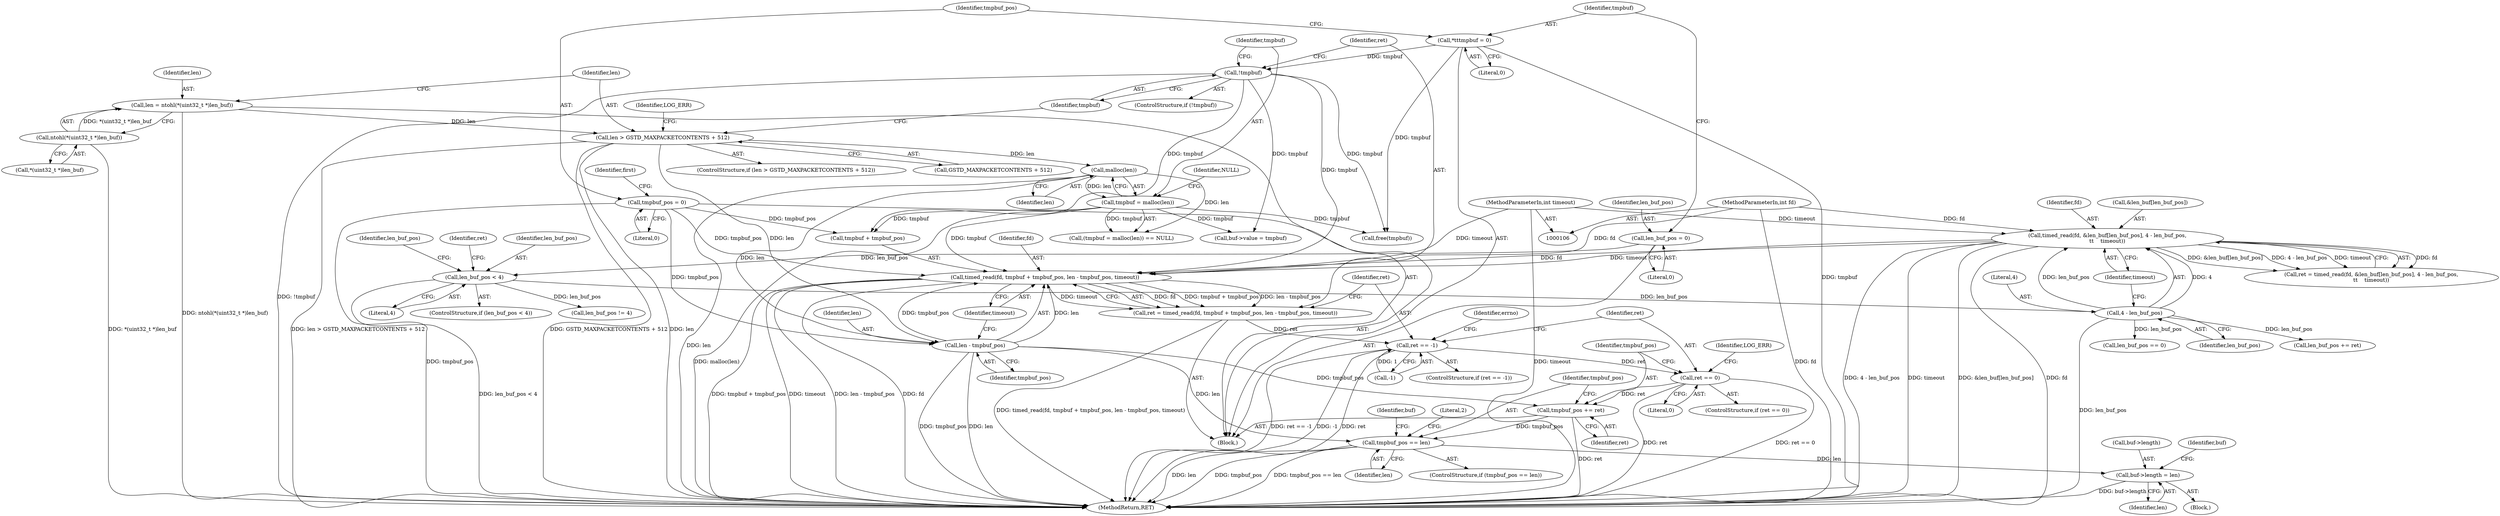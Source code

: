 digraph "0_knc_f237f3e09ecbaf59c897f5046538a7b1a3fa40c1_0@API" {
"1000245" [label="(Call,timed_read(fd, tmpbuf + tmpbuf_pos, len - tmpbuf_pos, timeout))"];
"1000146" [label="(Call,timed_read(fd, &len_buf[len_buf_pos], 4 - len_buf_pos,\n\t\t    timeout))"];
"1000107" [label="(MethodParameterIn,int fd)"];
"1000152" [label="(Call,4 - len_buf_pos)"];
"1000140" [label="(Call,len_buf_pos < 4)"];
"1000119" [label="(Call,len_buf_pos = 0)"];
"1000109" [label="(MethodParameterIn,int timeout)"];
"1000226" [label="(Call,!tmpbuf)"];
"1000123" [label="(Call,*\t\ttmpbuf = 0)"];
"1000231" [label="(Call,tmpbuf = malloc(len))"];
"1000233" [label="(Call,malloc(len))"];
"1000213" [label="(Call,len > GSTD_MAXPACKETCONTENTS + 512)"];
"1000205" [label="(Call,len = ntohl(*(uint32_t *)len_buf))"];
"1000207" [label="(Call,ntohl(*(uint32_t *)len_buf))"];
"1000127" [label="(Call,tmpbuf_pos = 0)"];
"1000250" [label="(Call,len - tmpbuf_pos)"];
"1000243" [label="(Call,ret = timed_read(fd, tmpbuf + tmpbuf_pos, len - tmpbuf_pos, timeout))"];
"1000255" [label="(Call,ret == -1)"];
"1000279" [label="(Call,ret == 0)"];
"1000289" [label="(Call,tmpbuf_pos += ret)"];
"1000293" [label="(Call,tmpbuf_pos == len)"];
"1000297" [label="(Call,buf->length = len)"];
"1000146" [label="(Call,timed_read(fd, &len_buf[len_buf_pos], 4 - len_buf_pos,\n\t\t    timeout))"];
"1000145" [label="(Identifier,ret)"];
"1000186" [label="(Call,len_buf_pos == 0)"];
"1000330" [label="(Call,free(tmpbuf))"];
"1000234" [label="(Identifier,len)"];
"1000295" [label="(Identifier,len)"];
"1000294" [label="(Identifier,tmpbuf_pos)"];
"1000281" [label="(Literal,0)"];
"1000255" [label="(Call,ret == -1)"];
"1000225" [label="(ControlStructure,if (!tmpbuf))"];
"1000263" [label="(Identifier,errno)"];
"1000254" [label="(ControlStructure,if (ret == -1))"];
"1000213" [label="(Call,len > GSTD_MAXPACKETCONTENTS + 512)"];
"1000120" [label="(Identifier,len_buf_pos)"];
"1000215" [label="(Call,GSTD_MAXPACKETCONTENTS + 512)"];
"1000207" [label="(Call,ntohl(*(uint32_t *)len_buf))"];
"1000251" [label="(Identifier,len)"];
"1000205" [label="(Call,len = ntohl(*(uint32_t *)len_buf))"];
"1000279" [label="(Call,ret == 0)"];
"1000154" [label="(Identifier,len_buf_pos)"];
"1000139" [label="(ControlStructure,if (len_buf_pos < 4))"];
"1000121" [label="(Literal,0)"];
"1000256" [label="(Identifier,ret)"];
"1000119" [label="(Call,len_buf_pos = 0)"];
"1000278" [label="(ControlStructure,if (ret == 0))"];
"1000212" [label="(ControlStructure,if (len > GSTD_MAXPACKETCONTENTS + 512))"];
"1000284" [label="(Identifier,LOG_ERR)"];
"1000296" [label="(Block,)"];
"1000206" [label="(Identifier,len)"];
"1000338" [label="(MethodReturn,RET)"];
"1000245" [label="(Call,timed_read(fd, tmpbuf + tmpbuf_pos, len - tmpbuf_pos, timeout))"];
"1000226" [label="(Call,!tmpbuf)"];
"1000147" [label="(Identifier,fd)"];
"1000230" [label="(Call,(tmpbuf = malloc(len)) == NULL)"];
"1000297" [label="(Call,buf->length = len)"];
"1000253" [label="(Identifier,timeout)"];
"1000292" [label="(ControlStructure,if (tmpbuf_pos == len))"];
"1000252" [label="(Identifier,tmpbuf_pos)"];
"1000109" [label="(MethodParameterIn,int timeout)"];
"1000153" [label="(Literal,4)"];
"1000291" [label="(Identifier,ret)"];
"1000107" [label="(MethodParameterIn,int fd)"];
"1000290" [label="(Identifier,tmpbuf_pos)"];
"1000123" [label="(Call,*\t\ttmpbuf = 0)"];
"1000131" [label="(Identifier,first)"];
"1000302" [label="(Call,buf->value = tmpbuf)"];
"1000140" [label="(Call,len_buf_pos < 4)"];
"1000232" [label="(Identifier,tmpbuf)"];
"1000235" [label="(Identifier,NULL)"];
"1000257" [label="(Call,-1)"];
"1000199" [label="(Call,len_buf_pos != 4)"];
"1000155" [label="(Identifier,timeout)"];
"1000247" [label="(Call,tmpbuf + tmpbuf_pos)"];
"1000144" [label="(Call,ret = timed_read(fd, &len_buf[len_buf_pos], 4 - len_buf_pos,\n\t\t    timeout))"];
"1000124" [label="(Identifier,tmpbuf)"];
"1000293" [label="(Call,tmpbuf_pos == len)"];
"1000111" [label="(Block,)"];
"1000214" [label="(Identifier,len)"];
"1000195" [label="(Call,len_buf_pos += ret)"];
"1000208" [label="(Call,*(uint32_t *)len_buf)"];
"1000128" [label="(Identifier,tmpbuf_pos)"];
"1000298" [label="(Call,buf->length)"];
"1000246" [label="(Identifier,fd)"];
"1000280" [label="(Identifier,ret)"];
"1000141" [label="(Identifier,len_buf_pos)"];
"1000129" [label="(Literal,0)"];
"1000142" [label="(Literal,4)"];
"1000233" [label="(Call,malloc(len))"];
"1000304" [label="(Identifier,buf)"];
"1000244" [label="(Identifier,ret)"];
"1000250" [label="(Call,len - tmpbuf_pos)"];
"1000152" [label="(Call,4 - len_buf_pos)"];
"1000299" [label="(Identifier,buf)"];
"1000243" [label="(Call,ret = timed_read(fd, tmpbuf + tmpbuf_pos, len - tmpbuf_pos, timeout))"];
"1000127" [label="(Call,tmpbuf_pos = 0)"];
"1000148" [label="(Call,&len_buf[len_buf_pos])"];
"1000125" [label="(Literal,0)"];
"1000289" [label="(Call,tmpbuf_pos += ret)"];
"1000227" [label="(Identifier,tmpbuf)"];
"1000220" [label="(Identifier,LOG_ERR)"];
"1000328" [label="(Literal,2)"];
"1000301" [label="(Identifier,len)"];
"1000231" [label="(Call,tmpbuf = malloc(len))"];
"1000200" [label="(Identifier,len_buf_pos)"];
"1000245" -> "1000243"  [label="AST: "];
"1000245" -> "1000253"  [label="CFG: "];
"1000246" -> "1000245"  [label="AST: "];
"1000247" -> "1000245"  [label="AST: "];
"1000250" -> "1000245"  [label="AST: "];
"1000253" -> "1000245"  [label="AST: "];
"1000243" -> "1000245"  [label="CFG: "];
"1000245" -> "1000338"  [label="DDG: timeout"];
"1000245" -> "1000338"  [label="DDG: len - tmpbuf_pos"];
"1000245" -> "1000338"  [label="DDG: fd"];
"1000245" -> "1000338"  [label="DDG: tmpbuf + tmpbuf_pos"];
"1000245" -> "1000243"  [label="DDG: fd"];
"1000245" -> "1000243"  [label="DDG: tmpbuf + tmpbuf_pos"];
"1000245" -> "1000243"  [label="DDG: len - tmpbuf_pos"];
"1000245" -> "1000243"  [label="DDG: timeout"];
"1000146" -> "1000245"  [label="DDG: fd"];
"1000146" -> "1000245"  [label="DDG: timeout"];
"1000107" -> "1000245"  [label="DDG: fd"];
"1000226" -> "1000245"  [label="DDG: tmpbuf"];
"1000231" -> "1000245"  [label="DDG: tmpbuf"];
"1000127" -> "1000245"  [label="DDG: tmpbuf_pos"];
"1000250" -> "1000245"  [label="DDG: len"];
"1000250" -> "1000245"  [label="DDG: tmpbuf_pos"];
"1000109" -> "1000245"  [label="DDG: timeout"];
"1000146" -> "1000144"  [label="AST: "];
"1000146" -> "1000155"  [label="CFG: "];
"1000147" -> "1000146"  [label="AST: "];
"1000148" -> "1000146"  [label="AST: "];
"1000152" -> "1000146"  [label="AST: "];
"1000155" -> "1000146"  [label="AST: "];
"1000144" -> "1000146"  [label="CFG: "];
"1000146" -> "1000338"  [label="DDG: 4 - len_buf_pos"];
"1000146" -> "1000338"  [label="DDG: timeout"];
"1000146" -> "1000338"  [label="DDG: &len_buf[len_buf_pos]"];
"1000146" -> "1000338"  [label="DDG: fd"];
"1000146" -> "1000144"  [label="DDG: fd"];
"1000146" -> "1000144"  [label="DDG: &len_buf[len_buf_pos]"];
"1000146" -> "1000144"  [label="DDG: 4 - len_buf_pos"];
"1000146" -> "1000144"  [label="DDG: timeout"];
"1000107" -> "1000146"  [label="DDG: fd"];
"1000152" -> "1000146"  [label="DDG: 4"];
"1000152" -> "1000146"  [label="DDG: len_buf_pos"];
"1000109" -> "1000146"  [label="DDG: timeout"];
"1000107" -> "1000106"  [label="AST: "];
"1000107" -> "1000338"  [label="DDG: fd"];
"1000152" -> "1000154"  [label="CFG: "];
"1000153" -> "1000152"  [label="AST: "];
"1000154" -> "1000152"  [label="AST: "];
"1000155" -> "1000152"  [label="CFG: "];
"1000152" -> "1000338"  [label="DDG: len_buf_pos"];
"1000140" -> "1000152"  [label="DDG: len_buf_pos"];
"1000152" -> "1000186"  [label="DDG: len_buf_pos"];
"1000152" -> "1000195"  [label="DDG: len_buf_pos"];
"1000140" -> "1000139"  [label="AST: "];
"1000140" -> "1000142"  [label="CFG: "];
"1000141" -> "1000140"  [label="AST: "];
"1000142" -> "1000140"  [label="AST: "];
"1000145" -> "1000140"  [label="CFG: "];
"1000200" -> "1000140"  [label="CFG: "];
"1000140" -> "1000338"  [label="DDG: len_buf_pos < 4"];
"1000119" -> "1000140"  [label="DDG: len_buf_pos"];
"1000140" -> "1000199"  [label="DDG: len_buf_pos"];
"1000119" -> "1000111"  [label="AST: "];
"1000119" -> "1000121"  [label="CFG: "];
"1000120" -> "1000119"  [label="AST: "];
"1000121" -> "1000119"  [label="AST: "];
"1000124" -> "1000119"  [label="CFG: "];
"1000109" -> "1000106"  [label="AST: "];
"1000109" -> "1000338"  [label="DDG: timeout"];
"1000226" -> "1000225"  [label="AST: "];
"1000226" -> "1000227"  [label="CFG: "];
"1000227" -> "1000226"  [label="AST: "];
"1000232" -> "1000226"  [label="CFG: "];
"1000244" -> "1000226"  [label="CFG: "];
"1000226" -> "1000338"  [label="DDG: !tmpbuf"];
"1000123" -> "1000226"  [label="DDG: tmpbuf"];
"1000226" -> "1000247"  [label="DDG: tmpbuf"];
"1000226" -> "1000302"  [label="DDG: tmpbuf"];
"1000226" -> "1000330"  [label="DDG: tmpbuf"];
"1000123" -> "1000111"  [label="AST: "];
"1000123" -> "1000125"  [label="CFG: "];
"1000124" -> "1000123"  [label="AST: "];
"1000125" -> "1000123"  [label="AST: "];
"1000128" -> "1000123"  [label="CFG: "];
"1000123" -> "1000338"  [label="DDG: tmpbuf"];
"1000123" -> "1000330"  [label="DDG: tmpbuf"];
"1000231" -> "1000230"  [label="AST: "];
"1000231" -> "1000233"  [label="CFG: "];
"1000232" -> "1000231"  [label="AST: "];
"1000233" -> "1000231"  [label="AST: "];
"1000235" -> "1000231"  [label="CFG: "];
"1000231" -> "1000338"  [label="DDG: malloc(len)"];
"1000231" -> "1000230"  [label="DDG: tmpbuf"];
"1000233" -> "1000231"  [label="DDG: len"];
"1000231" -> "1000247"  [label="DDG: tmpbuf"];
"1000231" -> "1000302"  [label="DDG: tmpbuf"];
"1000231" -> "1000330"  [label="DDG: tmpbuf"];
"1000233" -> "1000234"  [label="CFG: "];
"1000234" -> "1000233"  [label="AST: "];
"1000233" -> "1000338"  [label="DDG: len"];
"1000233" -> "1000230"  [label="DDG: len"];
"1000213" -> "1000233"  [label="DDG: len"];
"1000233" -> "1000250"  [label="DDG: len"];
"1000213" -> "1000212"  [label="AST: "];
"1000213" -> "1000215"  [label="CFG: "];
"1000214" -> "1000213"  [label="AST: "];
"1000215" -> "1000213"  [label="AST: "];
"1000220" -> "1000213"  [label="CFG: "];
"1000227" -> "1000213"  [label="CFG: "];
"1000213" -> "1000338"  [label="DDG: len"];
"1000213" -> "1000338"  [label="DDG: len > GSTD_MAXPACKETCONTENTS + 512"];
"1000213" -> "1000338"  [label="DDG: GSTD_MAXPACKETCONTENTS + 512"];
"1000205" -> "1000213"  [label="DDG: len"];
"1000213" -> "1000250"  [label="DDG: len"];
"1000205" -> "1000111"  [label="AST: "];
"1000205" -> "1000207"  [label="CFG: "];
"1000206" -> "1000205"  [label="AST: "];
"1000207" -> "1000205"  [label="AST: "];
"1000214" -> "1000205"  [label="CFG: "];
"1000205" -> "1000338"  [label="DDG: ntohl(*(uint32_t *)len_buf)"];
"1000207" -> "1000205"  [label="DDG: *(uint32_t *)len_buf"];
"1000207" -> "1000208"  [label="CFG: "];
"1000208" -> "1000207"  [label="AST: "];
"1000207" -> "1000338"  [label="DDG: *(uint32_t *)len_buf"];
"1000127" -> "1000111"  [label="AST: "];
"1000127" -> "1000129"  [label="CFG: "];
"1000128" -> "1000127"  [label="AST: "];
"1000129" -> "1000127"  [label="AST: "];
"1000131" -> "1000127"  [label="CFG: "];
"1000127" -> "1000338"  [label="DDG: tmpbuf_pos"];
"1000127" -> "1000247"  [label="DDG: tmpbuf_pos"];
"1000127" -> "1000250"  [label="DDG: tmpbuf_pos"];
"1000250" -> "1000252"  [label="CFG: "];
"1000251" -> "1000250"  [label="AST: "];
"1000252" -> "1000250"  [label="AST: "];
"1000253" -> "1000250"  [label="CFG: "];
"1000250" -> "1000338"  [label="DDG: len"];
"1000250" -> "1000338"  [label="DDG: tmpbuf_pos"];
"1000250" -> "1000289"  [label="DDG: tmpbuf_pos"];
"1000250" -> "1000293"  [label="DDG: len"];
"1000243" -> "1000111"  [label="AST: "];
"1000244" -> "1000243"  [label="AST: "];
"1000256" -> "1000243"  [label="CFG: "];
"1000243" -> "1000338"  [label="DDG: timed_read(fd, tmpbuf + tmpbuf_pos, len - tmpbuf_pos, timeout)"];
"1000243" -> "1000255"  [label="DDG: ret"];
"1000255" -> "1000254"  [label="AST: "];
"1000255" -> "1000257"  [label="CFG: "];
"1000256" -> "1000255"  [label="AST: "];
"1000257" -> "1000255"  [label="AST: "];
"1000263" -> "1000255"  [label="CFG: "];
"1000280" -> "1000255"  [label="CFG: "];
"1000255" -> "1000338"  [label="DDG: ret == -1"];
"1000255" -> "1000338"  [label="DDG: -1"];
"1000255" -> "1000338"  [label="DDG: ret"];
"1000257" -> "1000255"  [label="DDG: 1"];
"1000255" -> "1000279"  [label="DDG: ret"];
"1000279" -> "1000278"  [label="AST: "];
"1000279" -> "1000281"  [label="CFG: "];
"1000280" -> "1000279"  [label="AST: "];
"1000281" -> "1000279"  [label="AST: "];
"1000284" -> "1000279"  [label="CFG: "];
"1000290" -> "1000279"  [label="CFG: "];
"1000279" -> "1000338"  [label="DDG: ret"];
"1000279" -> "1000338"  [label="DDG: ret == 0"];
"1000279" -> "1000289"  [label="DDG: ret"];
"1000289" -> "1000111"  [label="AST: "];
"1000289" -> "1000291"  [label="CFG: "];
"1000290" -> "1000289"  [label="AST: "];
"1000291" -> "1000289"  [label="AST: "];
"1000294" -> "1000289"  [label="CFG: "];
"1000289" -> "1000338"  [label="DDG: ret"];
"1000289" -> "1000293"  [label="DDG: tmpbuf_pos"];
"1000293" -> "1000292"  [label="AST: "];
"1000293" -> "1000295"  [label="CFG: "];
"1000294" -> "1000293"  [label="AST: "];
"1000295" -> "1000293"  [label="AST: "];
"1000299" -> "1000293"  [label="CFG: "];
"1000328" -> "1000293"  [label="CFG: "];
"1000293" -> "1000338"  [label="DDG: tmpbuf_pos"];
"1000293" -> "1000338"  [label="DDG: tmpbuf_pos == len"];
"1000293" -> "1000338"  [label="DDG: len"];
"1000293" -> "1000297"  [label="DDG: len"];
"1000297" -> "1000296"  [label="AST: "];
"1000297" -> "1000301"  [label="CFG: "];
"1000298" -> "1000297"  [label="AST: "];
"1000301" -> "1000297"  [label="AST: "];
"1000304" -> "1000297"  [label="CFG: "];
"1000297" -> "1000338"  [label="DDG: buf->length"];
}
